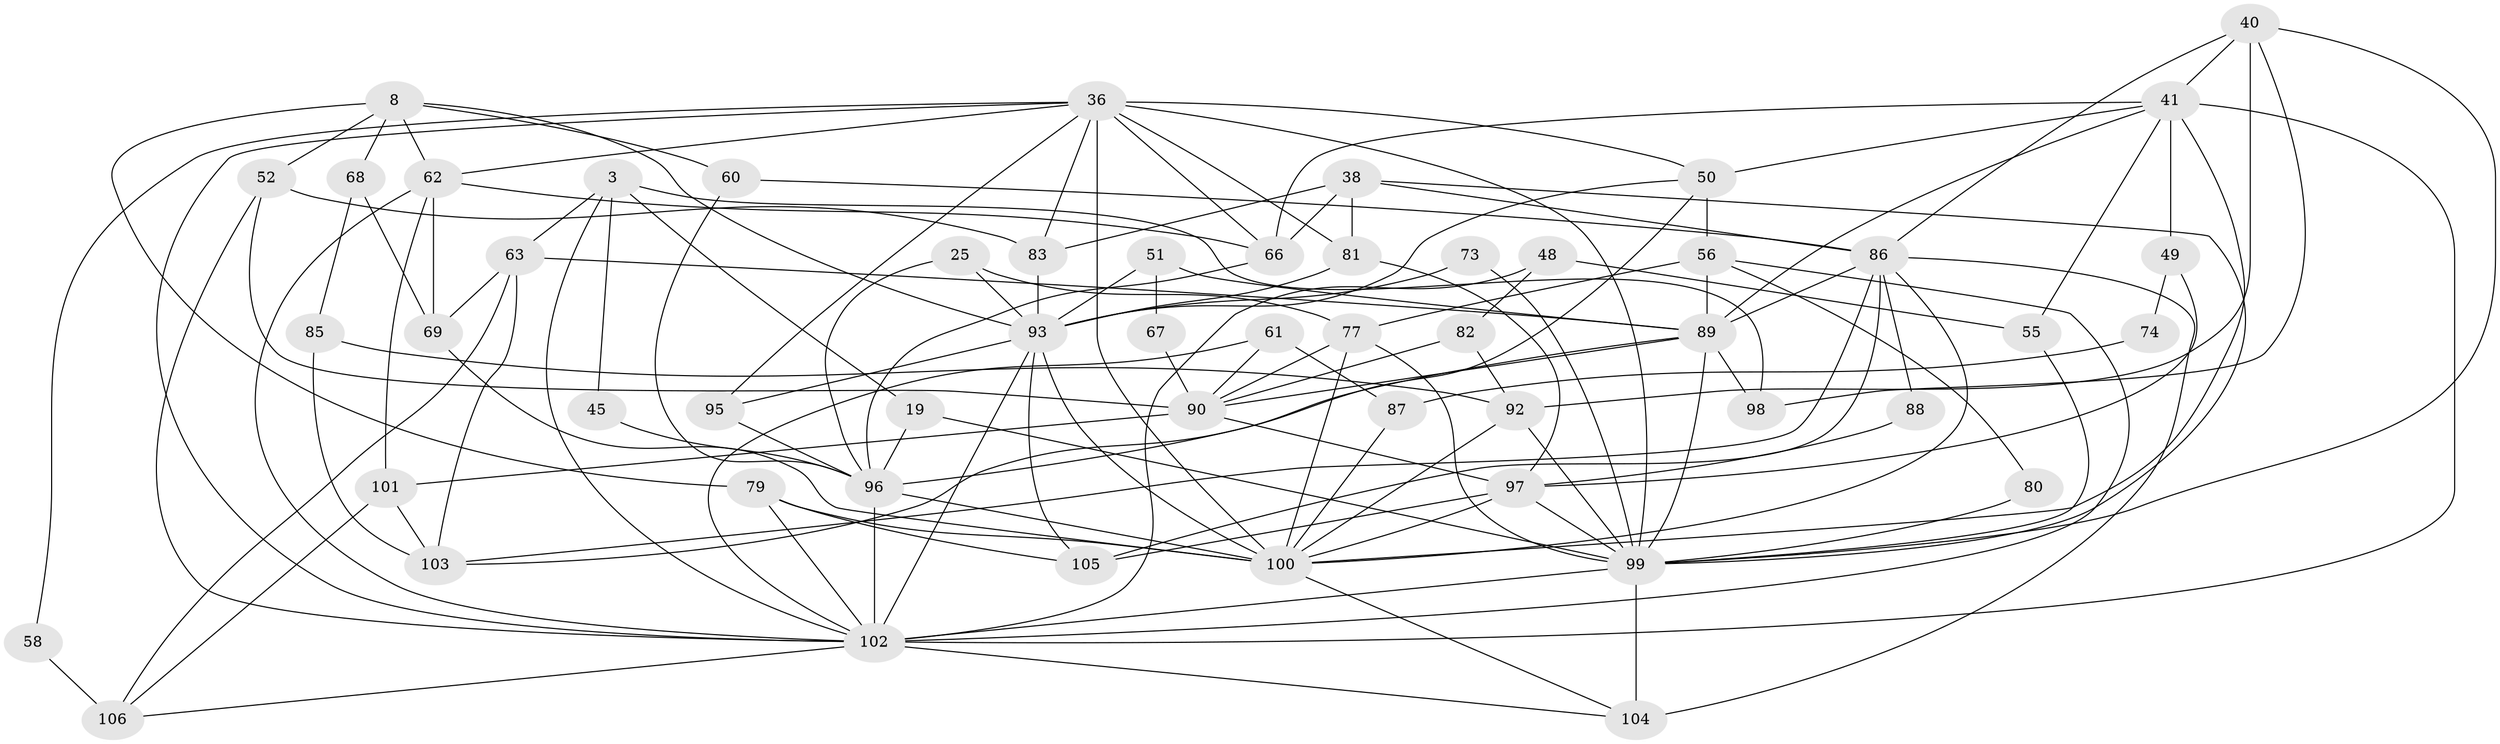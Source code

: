 // original degree distribution, {5: 0.16981132075471697, 4: 0.2641509433962264, 7: 0.03773584905660377, 6: 0.10377358490566038, 8: 0.009433962264150943, 3: 0.3018867924528302, 2: 0.11320754716981132}
// Generated by graph-tools (version 1.1) at 2025/49/03/09/25 04:49:14]
// undirected, 53 vertices, 132 edges
graph export_dot {
graph [start="1"]
  node [color=gray90,style=filled];
  3;
  8;
  19;
  25;
  36 [super="+27+21"];
  38 [super="+28"];
  40;
  41 [super="+37"];
  45 [super="+11"];
  48;
  49;
  50 [super="+47"];
  51;
  52;
  55;
  56 [super="+17"];
  58;
  60;
  61;
  62 [super="+43+54"];
  63;
  66 [super="+6"];
  67;
  68 [super="+13"];
  69;
  73;
  74;
  77 [super="+72"];
  79 [super="+34"];
  80;
  81;
  82;
  83;
  85;
  86 [super="+32+76"];
  87;
  88;
  89 [super="+15+64"];
  90 [super="+71"];
  92;
  93 [super="+10+44+78+91"];
  95;
  96 [super="+2+30+23+65"];
  97 [super="+42"];
  98 [super="+84"];
  99 [super="+57+59"];
  100 [super="+75+94+70"];
  101;
  102 [super="+5+22"];
  103;
  104 [super="+53"];
  105;
  106;
  3 -- 19;
  3 -- 63;
  3 -- 98 [weight=2];
  3 -- 102 [weight=2];
  3 -- 45;
  8 -- 60;
  8 -- 52;
  8 -- 62 [weight=2];
  8 -- 68 [weight=2];
  8 -- 93;
  8 -- 79;
  19 -- 96;
  19 -- 99;
  25 -- 77 [weight=2];
  25 -- 96 [weight=2];
  25 -- 93 [weight=2];
  36 -- 95;
  36 -- 102;
  36 -- 100 [weight=3];
  36 -- 66;
  36 -- 81;
  36 -- 50;
  36 -- 83;
  36 -- 58;
  36 -- 99 [weight=2];
  36 -- 62;
  38 -- 99;
  38 -- 81;
  38 -- 66;
  38 -- 83;
  38 -- 86;
  40 -- 92;
  40 -- 41;
  40 -- 98;
  40 -- 99;
  40 -- 86;
  41 -- 102 [weight=2];
  41 -- 49;
  41 -- 55;
  41 -- 100;
  41 -- 89;
  41 -- 66;
  41 -- 50;
  45 -- 96;
  48 -- 55;
  48 -- 82;
  48 -- 102;
  49 -- 97;
  49 -- 74;
  50 -- 93;
  50 -- 56;
  50 -- 103;
  51 -- 67;
  51 -- 89;
  51 -- 93;
  52 -- 83;
  52 -- 102;
  52 -- 90;
  55 -- 99;
  56 -- 77;
  56 -- 80;
  56 -- 102;
  56 -- 89;
  58 -- 106;
  60 -- 96;
  60 -- 86;
  61 -- 90;
  61 -- 102;
  61 -- 87;
  62 -- 101 [weight=2];
  62 -- 66;
  62 -- 69;
  62 -- 102;
  63 -- 69;
  63 -- 103;
  63 -- 106;
  63 -- 89;
  66 -- 96;
  67 -- 90;
  68 -- 69;
  68 -- 85;
  69 -- 100;
  73 -- 93;
  73 -- 99;
  74 -- 87;
  77 -- 100 [weight=2];
  77 -- 99;
  77 -- 90;
  79 -- 105;
  79 -- 100;
  79 -- 102;
  80 -- 99;
  81 -- 93;
  81 -- 97;
  82 -- 92;
  82 -- 90;
  83 -- 93;
  85 -- 103;
  85 -- 92;
  86 -- 103;
  86 -- 105;
  86 -- 100 [weight=2];
  86 -- 88;
  86 -- 89;
  86 -- 104;
  87 -- 100;
  88 -- 97;
  89 -- 98;
  89 -- 96 [weight=2];
  89 -- 90;
  89 -- 99;
  90 -- 101 [weight=2];
  90 -- 97;
  92 -- 100;
  92 -- 99;
  93 -- 102;
  93 -- 100 [weight=3];
  93 -- 95 [weight=2];
  93 -- 105;
  95 -- 96;
  96 -- 102 [weight=3];
  96 -- 100 [weight=3];
  97 -- 105;
  97 -- 100 [weight=2];
  97 -- 99;
  99 -- 102;
  99 -- 104 [weight=3];
  100 -- 104;
  101 -- 103;
  101 -- 106;
  102 -- 106;
  102 -- 104;
}
